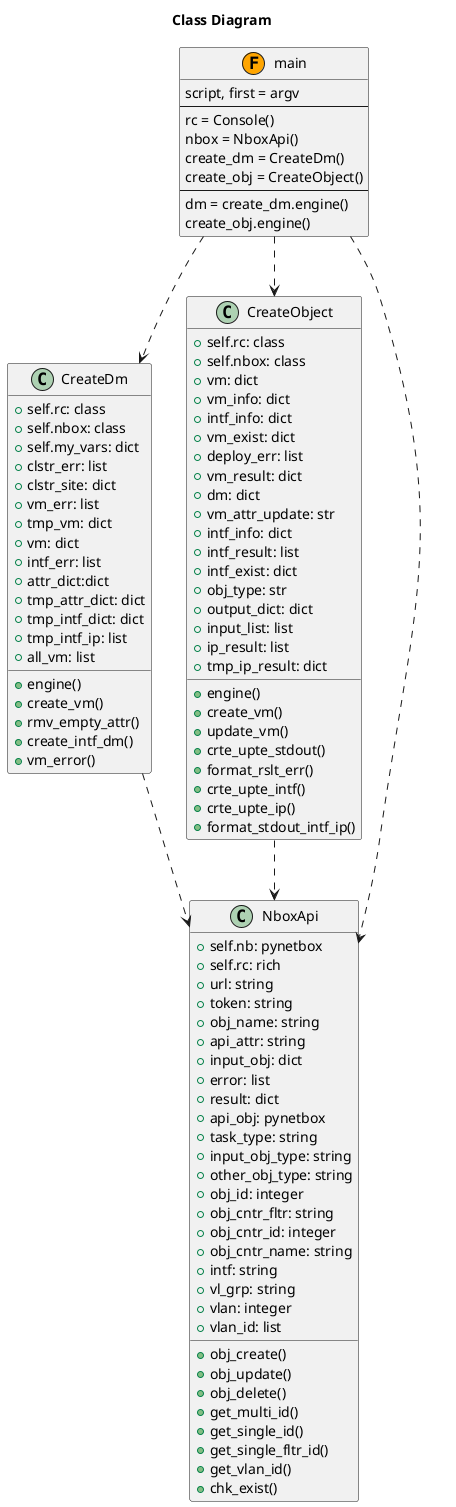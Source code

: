 @startuml
' top to bottom direction
' scale 2

title Class Diagram

class main << (F,orange) >> {
    script, first = argv
    --
    rc = Console()
    nbox = NboxApi()
    create_dm = CreateDm()
    create_obj = CreateObject()
    --
    dm = create_dm.engine()
    create_obj.engine()
}

class CreateDm {
    +self.rc: class
    +self.nbox: class
    +self.my_vars: dict
    +clstr_err: list
    +clstr_site: dict
    +vm_err: list
    +tmp_vm: dict
    +vm: dict
    +intf_err: list
    +attr_dict:dict
    +tmp_attr_dict: dict
    +tmp_intf_dict: dict
    +tmp_intf_ip: list
    +all_vm: list
    +engine()
    +create_vm()
    +rmv_empty_attr()
    +create_intf_dm()
    +vm_error()
}

class CreateObject{
    +self.rc: class
    +self.nbox: class
    +vm: dict
    +vm_info: dict
    +intf_info: dict
    +vm_exist: dict
    +deploy_err: list
    +vm_result: dict
    +dm: dict
    +vm_attr_update: str
    +intf_info: dict
    +intf_result: list
    +intf_exist: dict
    +obj_type: str
    +output_dict: dict
    +input_list: list
    +ip_result: list
    +tmp_ip_result: dict
    +engine()
    +create_vm()
    +update_vm()
    +crte_upte_stdout()
    +format_rslt_err()
    +crte_upte_intf()
    +crte_upte_ip()
    +format_stdout_intf_ip()

}
class NboxApi {
    +self.nb: pynetbox
    +self.rc: rich
    +url: string
    +token: string
    +obj_name: string
    +api_attr: string
    +input_obj: dict
    +error: list
    +result: dict
    +api_obj: pynetbox
    +task_type: string
    +input_obj_type: string
    +other_obj_type: string
    +obj_id: integer
    +obj_cntr_fltr: string
    +obj_cntr_id: integer
    +obj_cntr_name: string
    +intf: string
    +vl_grp: string
    +vlan: integer
    +vlan_id: list
    +obj_create()
    +obj_update()
    +obj_delete()
    +get_multi_id()
    +get_single_id()
    +get_single_fltr_id()
    +get_vlan_id()
    +chk_exist()
}

main ..> NboxApi
main ..> CreateDm
main ..> CreateObject
CreateDm ..> NboxApi
CreateObject ..> NboxApi

@enduml
